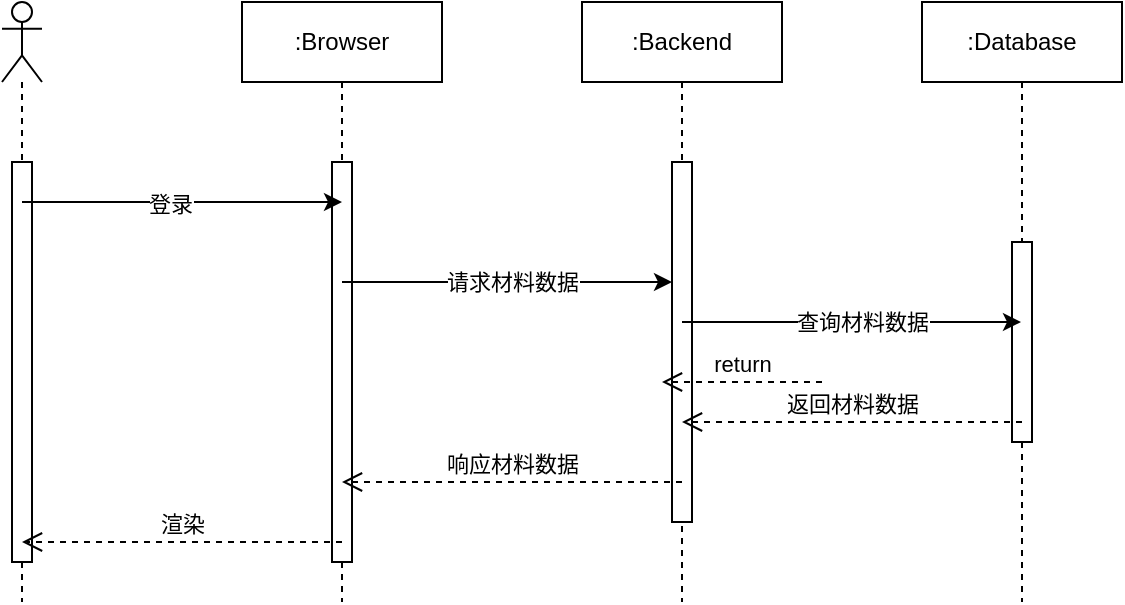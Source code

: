 <mxfile version="24.4.4" type="github">
  <diagram name="第 1 页" id="N2oKB-FvuvzZHL9Na9EV">
    <mxGraphModel dx="1034" dy="509" grid="1" gridSize="10" guides="1" tooltips="1" connect="1" arrows="1" fold="1" page="1" pageScale="1" pageWidth="1169" pageHeight="1654" math="0" shadow="0">
      <root>
        <mxCell id="0" />
        <mxCell id="1" parent="0" />
        <mxCell id="lJV54YVrIOJOn2Rj6bDP-1" value="" style="shape=umlLifeline;perimeter=lifelinePerimeter;whiteSpace=wrap;html=1;container=1;dropTarget=0;collapsible=0;recursiveResize=0;outlineConnect=0;portConstraint=eastwest;newEdgeStyle={&quot;curved&quot;:0,&quot;rounded&quot;:0};participant=umlActor;" vertex="1" parent="1">
          <mxGeometry x="210" y="70" width="20" height="300" as="geometry" />
        </mxCell>
        <mxCell id="lJV54YVrIOJOn2Rj6bDP-2" value="" style="html=1;points=[[0,0,0,0,5],[0,1,0,0,-5],[1,0,0,0,5],[1,1,0,0,-5]];perimeter=orthogonalPerimeter;outlineConnect=0;targetShapes=umlLifeline;portConstraint=eastwest;newEdgeStyle={&quot;curved&quot;:0,&quot;rounded&quot;:0};" vertex="1" parent="lJV54YVrIOJOn2Rj6bDP-1">
          <mxGeometry x="5" y="80" width="10" height="200" as="geometry" />
        </mxCell>
        <mxCell id="lJV54YVrIOJOn2Rj6bDP-3" value=":Browser" style="shape=umlLifeline;perimeter=lifelinePerimeter;whiteSpace=wrap;html=1;container=1;dropTarget=0;collapsible=0;recursiveResize=0;outlineConnect=0;portConstraint=eastwest;newEdgeStyle={&quot;curved&quot;:0,&quot;rounded&quot;:0};" vertex="1" parent="1">
          <mxGeometry x="330" y="70" width="100" height="300" as="geometry" />
        </mxCell>
        <mxCell id="lJV54YVrIOJOn2Rj6bDP-9" value="" style="html=1;points=[[0,0,0,0,5],[0,1,0,0,-5],[1,0,0,0,5],[1,1,0,0,-5]];perimeter=orthogonalPerimeter;outlineConnect=0;targetShapes=umlLifeline;portConstraint=eastwest;newEdgeStyle={&quot;curved&quot;:0,&quot;rounded&quot;:0};" vertex="1" parent="lJV54YVrIOJOn2Rj6bDP-3">
          <mxGeometry x="45" y="80" width="10" height="200" as="geometry" />
        </mxCell>
        <mxCell id="lJV54YVrIOJOn2Rj6bDP-4" value=":Backend" style="shape=umlLifeline;perimeter=lifelinePerimeter;whiteSpace=wrap;html=1;container=1;dropTarget=0;collapsible=0;recursiveResize=0;outlineConnect=0;portConstraint=eastwest;newEdgeStyle={&quot;curved&quot;:0,&quot;rounded&quot;:0};" vertex="1" parent="1">
          <mxGeometry x="500" y="70" width="100" height="300" as="geometry" />
        </mxCell>
        <mxCell id="lJV54YVrIOJOn2Rj6bDP-13" value="" style="html=1;points=[[0,0,0,0,5],[0,1,0,0,-5],[1,0,0,0,5],[1,1,0,0,-5]];perimeter=orthogonalPerimeter;outlineConnect=0;targetShapes=umlLifeline;portConstraint=eastwest;newEdgeStyle={&quot;curved&quot;:0,&quot;rounded&quot;:0};" vertex="1" parent="lJV54YVrIOJOn2Rj6bDP-4">
          <mxGeometry x="45" y="80" width="10" height="180" as="geometry" />
        </mxCell>
        <mxCell id="lJV54YVrIOJOn2Rj6bDP-8" value=":Database" style="shape=umlLifeline;perimeter=lifelinePerimeter;whiteSpace=wrap;html=1;container=1;dropTarget=0;collapsible=0;recursiveResize=0;outlineConnect=0;portConstraint=eastwest;newEdgeStyle={&quot;curved&quot;:0,&quot;rounded&quot;:0};" vertex="1" parent="1">
          <mxGeometry x="670" y="70" width="100" height="300" as="geometry" />
        </mxCell>
        <mxCell id="lJV54YVrIOJOn2Rj6bDP-15" value="" style="html=1;points=[[0,0,0,0,5],[0,1,0,0,-5],[1,0,0,0,5],[1,1,0,0,-5]];perimeter=orthogonalPerimeter;outlineConnect=0;targetShapes=umlLifeline;portConstraint=eastwest;newEdgeStyle={&quot;curved&quot;:0,&quot;rounded&quot;:0};" vertex="1" parent="lJV54YVrIOJOn2Rj6bDP-8">
          <mxGeometry x="45" y="120" width="10" height="100" as="geometry" />
        </mxCell>
        <mxCell id="lJV54YVrIOJOn2Rj6bDP-10" value="" style="endArrow=classic;html=1;rounded=0;" edge="1" parent="1">
          <mxGeometry width="50" height="50" relative="1" as="geometry">
            <mxPoint x="220" y="170" as="sourcePoint" />
            <mxPoint x="380" y="170" as="targetPoint" />
          </mxGeometry>
        </mxCell>
        <mxCell id="lJV54YVrIOJOn2Rj6bDP-11" value="登录" style="edgeLabel;html=1;align=center;verticalAlign=middle;resizable=0;points=[];" vertex="1" connectable="0" parent="lJV54YVrIOJOn2Rj6bDP-10">
          <mxGeometry x="-0.079" y="-1" relative="1" as="geometry">
            <mxPoint as="offset" />
          </mxGeometry>
        </mxCell>
        <mxCell id="lJV54YVrIOJOn2Rj6bDP-12" value="" style="endArrow=classic;html=1;rounded=0;" edge="1" parent="1" target="lJV54YVrIOJOn2Rj6bDP-13">
          <mxGeometry width="50" height="50" relative="1" as="geometry">
            <mxPoint x="380" y="210" as="sourcePoint" />
            <mxPoint x="430" y="160" as="targetPoint" />
          </mxGeometry>
        </mxCell>
        <mxCell id="lJV54YVrIOJOn2Rj6bDP-14" value="请求材料数据" style="edgeLabel;html=1;align=center;verticalAlign=middle;resizable=0;points=[];" vertex="1" connectable="0" parent="lJV54YVrIOJOn2Rj6bDP-12">
          <mxGeometry x="0.026" relative="1" as="geometry">
            <mxPoint as="offset" />
          </mxGeometry>
        </mxCell>
        <mxCell id="lJV54YVrIOJOn2Rj6bDP-16" value="" style="endArrow=classic;html=1;rounded=0;" edge="1" parent="1">
          <mxGeometry width="50" height="50" relative="1" as="geometry">
            <mxPoint x="550" y="230" as="sourcePoint" />
            <mxPoint x="719.5" y="230" as="targetPoint" />
          </mxGeometry>
        </mxCell>
        <mxCell id="lJV54YVrIOJOn2Rj6bDP-17" value="查询材料数据" style="edgeLabel;html=1;align=center;verticalAlign=middle;resizable=0;points=[];" vertex="1" connectable="0" parent="lJV54YVrIOJOn2Rj6bDP-16">
          <mxGeometry x="0.27" y="-3" relative="1" as="geometry">
            <mxPoint x="-18" y="-3" as="offset" />
          </mxGeometry>
        </mxCell>
        <mxCell id="lJV54YVrIOJOn2Rj6bDP-18" value="返回材料数据" style="html=1;verticalAlign=bottom;endArrow=open;dashed=1;endSize=8;curved=0;rounded=0;" edge="1" parent="1" target="lJV54YVrIOJOn2Rj6bDP-4">
          <mxGeometry relative="1" as="geometry">
            <mxPoint x="720" y="280" as="sourcePoint" />
            <mxPoint x="640" y="280" as="targetPoint" />
          </mxGeometry>
        </mxCell>
        <mxCell id="lJV54YVrIOJOn2Rj6bDP-21" value="响应材料数据" style="html=1;verticalAlign=bottom;endArrow=open;dashed=1;endSize=8;curved=0;rounded=0;" edge="1" parent="1" target="lJV54YVrIOJOn2Rj6bDP-3">
          <mxGeometry relative="1" as="geometry">
            <mxPoint x="550" y="310" as="sourcePoint" />
            <mxPoint x="470" y="310" as="targetPoint" />
          </mxGeometry>
        </mxCell>
        <mxCell id="lJV54YVrIOJOn2Rj6bDP-26" value="return" style="html=1;verticalAlign=bottom;endArrow=open;dashed=1;endSize=8;curved=0;rounded=0;" edge="1" parent="1">
          <mxGeometry relative="1" as="geometry">
            <mxPoint x="620" y="260" as="sourcePoint" />
            <mxPoint x="540" y="260" as="targetPoint" />
          </mxGeometry>
        </mxCell>
        <mxCell id="lJV54YVrIOJOn2Rj6bDP-27" value="渲染" style="html=1;verticalAlign=bottom;endArrow=open;dashed=1;endSize=8;curved=0;rounded=0;" edge="1" parent="1" target="lJV54YVrIOJOn2Rj6bDP-1">
          <mxGeometry relative="1" as="geometry">
            <mxPoint x="380" y="340" as="sourcePoint" />
            <mxPoint x="300" y="340" as="targetPoint" />
          </mxGeometry>
        </mxCell>
      </root>
    </mxGraphModel>
  </diagram>
</mxfile>
